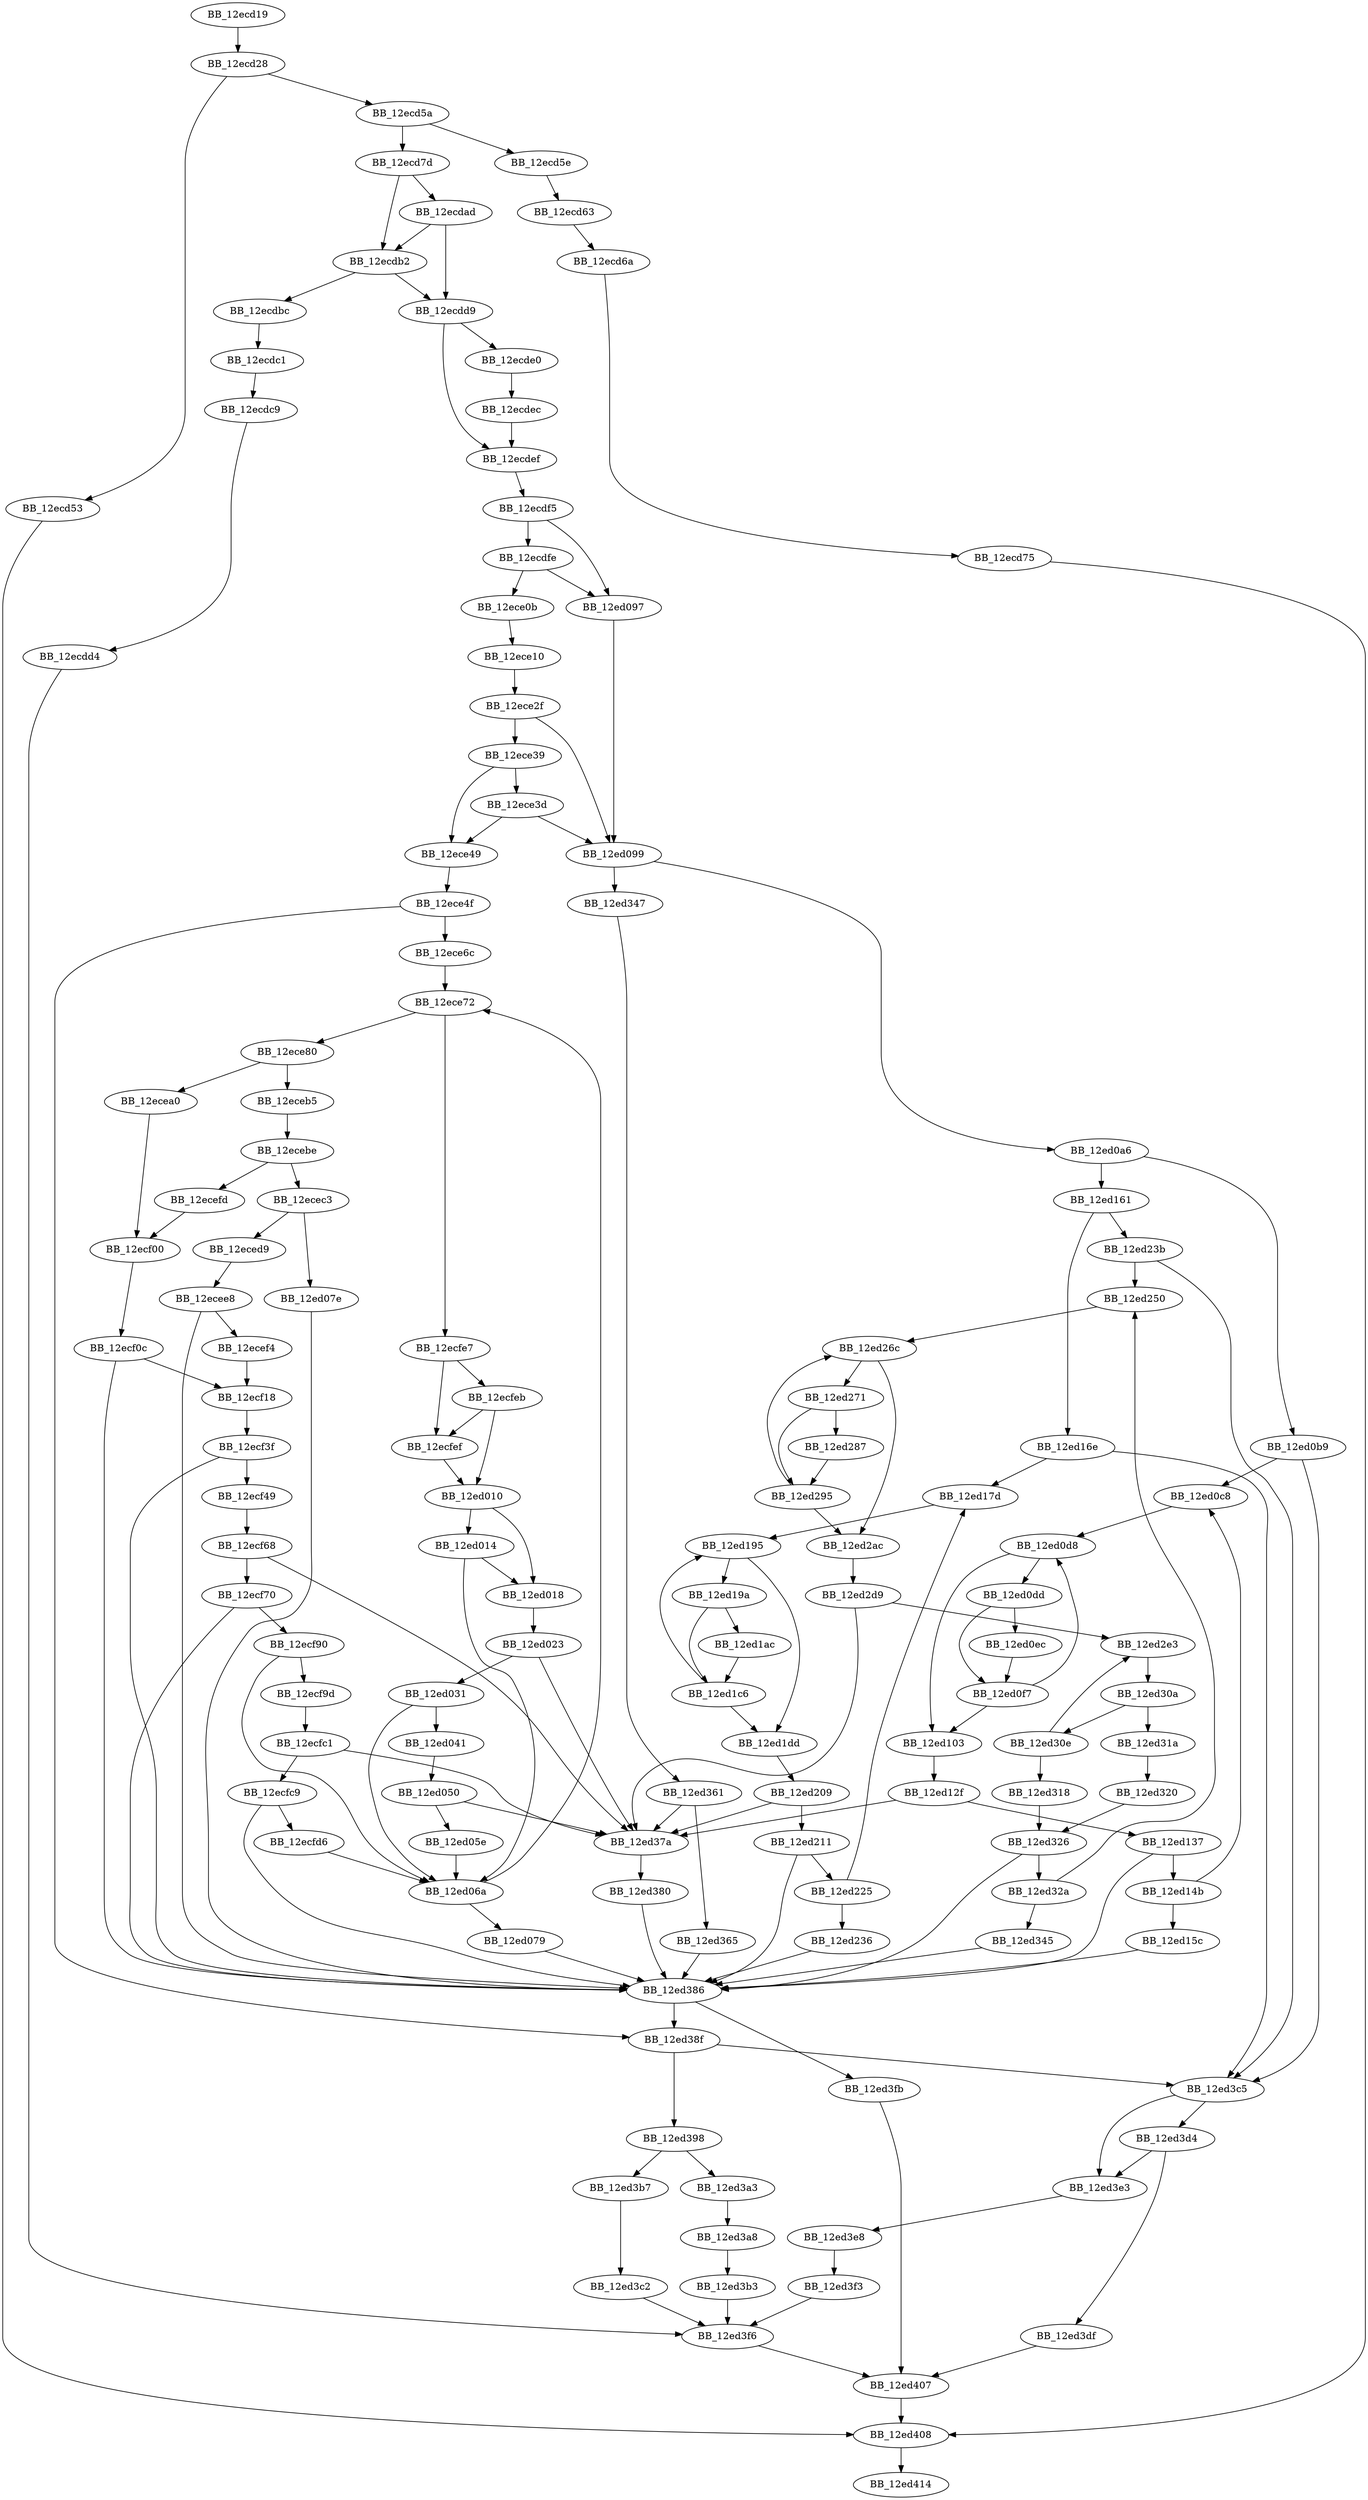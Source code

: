 DiGraph __write_nolock{
BB_12ecd19->BB_12ecd28
BB_12ecd28->BB_12ecd53
BB_12ecd28->BB_12ecd5a
BB_12ecd53->BB_12ed408
BB_12ecd5a->BB_12ecd5e
BB_12ecd5a->BB_12ecd7d
BB_12ecd5e->BB_12ecd63
BB_12ecd63->BB_12ecd6a
BB_12ecd6a->BB_12ecd75
BB_12ecd75->BB_12ed408
BB_12ecd7d->BB_12ecdad
BB_12ecd7d->BB_12ecdb2
BB_12ecdad->BB_12ecdb2
BB_12ecdad->BB_12ecdd9
BB_12ecdb2->BB_12ecdbc
BB_12ecdb2->BB_12ecdd9
BB_12ecdbc->BB_12ecdc1
BB_12ecdc1->BB_12ecdc9
BB_12ecdc9->BB_12ecdd4
BB_12ecdd4->BB_12ed3f6
BB_12ecdd9->BB_12ecde0
BB_12ecdd9->BB_12ecdef
BB_12ecde0->BB_12ecdec
BB_12ecdec->BB_12ecdef
BB_12ecdef->BB_12ecdf5
BB_12ecdf5->BB_12ecdfe
BB_12ecdf5->BB_12ed097
BB_12ecdfe->BB_12ece0b
BB_12ecdfe->BB_12ed097
BB_12ece0b->BB_12ece10
BB_12ece10->BB_12ece2f
BB_12ece2f->BB_12ece39
BB_12ece2f->BB_12ed099
BB_12ece39->BB_12ece3d
BB_12ece39->BB_12ece49
BB_12ece3d->BB_12ece49
BB_12ece3d->BB_12ed099
BB_12ece49->BB_12ece4f
BB_12ece4f->BB_12ece6c
BB_12ece4f->BB_12ed38f
BB_12ece6c->BB_12ece72
BB_12ece72->BB_12ece80
BB_12ece72->BB_12ecfe7
BB_12ece80->BB_12ecea0
BB_12ece80->BB_12eceb5
BB_12ecea0->BB_12ecf00
BB_12eceb5->BB_12ecebe
BB_12ecebe->BB_12ecec3
BB_12ecebe->BB_12ecefd
BB_12ecec3->BB_12eced9
BB_12ecec3->BB_12ed07e
BB_12eced9->BB_12ecee8
BB_12ecee8->BB_12ecef4
BB_12ecee8->BB_12ed386
BB_12ecef4->BB_12ecf18
BB_12ecefd->BB_12ecf00
BB_12ecf00->BB_12ecf0c
BB_12ecf0c->BB_12ecf18
BB_12ecf0c->BB_12ed386
BB_12ecf18->BB_12ecf3f
BB_12ecf3f->BB_12ecf49
BB_12ecf3f->BB_12ed386
BB_12ecf49->BB_12ecf68
BB_12ecf68->BB_12ecf70
BB_12ecf68->BB_12ed37a
BB_12ecf70->BB_12ecf90
BB_12ecf70->BB_12ed386
BB_12ecf90->BB_12ecf9d
BB_12ecf90->BB_12ed06a
BB_12ecf9d->BB_12ecfc1
BB_12ecfc1->BB_12ecfc9
BB_12ecfc1->BB_12ed37a
BB_12ecfc9->BB_12ecfd6
BB_12ecfc9->BB_12ed386
BB_12ecfd6->BB_12ed06a
BB_12ecfe7->BB_12ecfeb
BB_12ecfe7->BB_12ecfef
BB_12ecfeb->BB_12ecfef
BB_12ecfeb->BB_12ed010
BB_12ecfef->BB_12ed010
BB_12ed010->BB_12ed014
BB_12ed010->BB_12ed018
BB_12ed014->BB_12ed018
BB_12ed014->BB_12ed06a
BB_12ed018->BB_12ed023
BB_12ed023->BB_12ed031
BB_12ed023->BB_12ed37a
BB_12ed031->BB_12ed041
BB_12ed031->BB_12ed06a
BB_12ed041->BB_12ed050
BB_12ed050->BB_12ed05e
BB_12ed050->BB_12ed37a
BB_12ed05e->BB_12ed06a
BB_12ed06a->BB_12ece72
BB_12ed06a->BB_12ed079
BB_12ed079->BB_12ed386
BB_12ed07e->BB_12ed386
BB_12ed097->BB_12ed099
BB_12ed099->BB_12ed0a6
BB_12ed099->BB_12ed347
BB_12ed0a6->BB_12ed0b9
BB_12ed0a6->BB_12ed161
BB_12ed0b9->BB_12ed0c8
BB_12ed0b9->BB_12ed3c5
BB_12ed0c8->BB_12ed0d8
BB_12ed0d8->BB_12ed0dd
BB_12ed0d8->BB_12ed103
BB_12ed0dd->BB_12ed0ec
BB_12ed0dd->BB_12ed0f7
BB_12ed0ec->BB_12ed0f7
BB_12ed0f7->BB_12ed0d8
BB_12ed0f7->BB_12ed103
BB_12ed103->BB_12ed12f
BB_12ed12f->BB_12ed137
BB_12ed12f->BB_12ed37a
BB_12ed137->BB_12ed14b
BB_12ed137->BB_12ed386
BB_12ed14b->BB_12ed0c8
BB_12ed14b->BB_12ed15c
BB_12ed15c->BB_12ed386
BB_12ed161->BB_12ed16e
BB_12ed161->BB_12ed23b
BB_12ed16e->BB_12ed17d
BB_12ed16e->BB_12ed3c5
BB_12ed17d->BB_12ed195
BB_12ed195->BB_12ed19a
BB_12ed195->BB_12ed1dd
BB_12ed19a->BB_12ed1ac
BB_12ed19a->BB_12ed1c6
BB_12ed1ac->BB_12ed1c6
BB_12ed1c6->BB_12ed195
BB_12ed1c6->BB_12ed1dd
BB_12ed1dd->BB_12ed209
BB_12ed209->BB_12ed211
BB_12ed209->BB_12ed37a
BB_12ed211->BB_12ed225
BB_12ed211->BB_12ed386
BB_12ed225->BB_12ed17d
BB_12ed225->BB_12ed236
BB_12ed236->BB_12ed386
BB_12ed23b->BB_12ed250
BB_12ed23b->BB_12ed3c5
BB_12ed250->BB_12ed26c
BB_12ed26c->BB_12ed271
BB_12ed26c->BB_12ed2ac
BB_12ed271->BB_12ed287
BB_12ed271->BB_12ed295
BB_12ed287->BB_12ed295
BB_12ed295->BB_12ed26c
BB_12ed295->BB_12ed2ac
BB_12ed2ac->BB_12ed2d9
BB_12ed2d9->BB_12ed2e3
BB_12ed2d9->BB_12ed37a
BB_12ed2e3->BB_12ed30a
BB_12ed30a->BB_12ed30e
BB_12ed30a->BB_12ed31a
BB_12ed30e->BB_12ed2e3
BB_12ed30e->BB_12ed318
BB_12ed318->BB_12ed326
BB_12ed31a->BB_12ed320
BB_12ed320->BB_12ed326
BB_12ed326->BB_12ed32a
BB_12ed326->BB_12ed386
BB_12ed32a->BB_12ed250
BB_12ed32a->BB_12ed345
BB_12ed345->BB_12ed386
BB_12ed347->BB_12ed361
BB_12ed361->BB_12ed365
BB_12ed361->BB_12ed37a
BB_12ed365->BB_12ed386
BB_12ed37a->BB_12ed380
BB_12ed380->BB_12ed386
BB_12ed386->BB_12ed38f
BB_12ed386->BB_12ed3fb
BB_12ed38f->BB_12ed398
BB_12ed38f->BB_12ed3c5
BB_12ed398->BB_12ed3a3
BB_12ed398->BB_12ed3b7
BB_12ed3a3->BB_12ed3a8
BB_12ed3a8->BB_12ed3b3
BB_12ed3b3->BB_12ed3f6
BB_12ed3b7->BB_12ed3c2
BB_12ed3c2->BB_12ed3f6
BB_12ed3c5->BB_12ed3d4
BB_12ed3c5->BB_12ed3e3
BB_12ed3d4->BB_12ed3df
BB_12ed3d4->BB_12ed3e3
BB_12ed3df->BB_12ed407
BB_12ed3e3->BB_12ed3e8
BB_12ed3e8->BB_12ed3f3
BB_12ed3f3->BB_12ed3f6
BB_12ed3f6->BB_12ed407
BB_12ed3fb->BB_12ed407
BB_12ed407->BB_12ed408
BB_12ed408->BB_12ed414
}
